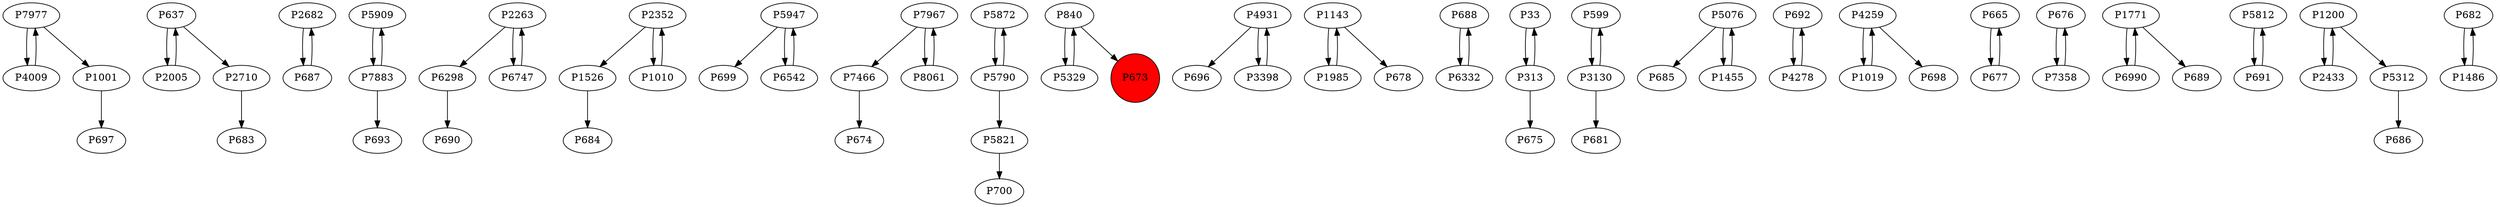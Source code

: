 digraph {
	P7977 -> P4009
	P637 -> P2005
	P4009 -> P7977
	P2682 -> P687
	P5909 -> P7883
	P2263 -> P6298
	P2352 -> P1526
	P5947 -> P699
	P7466 -> P674
	P5872 -> P5790
	P840 -> P5329
	P7977 -> P1001
	P4931 -> P696
	P1143 -> P1985
	P1526 -> P684
	P688 -> P6332
	P2352 -> P1010
	P7883 -> P5909
	P2710 -> P683
	P33 -> P313
	P599 -> P3130
	P5076 -> P685
	P7967 -> P8061
	P7967 -> P7466
	P5076 -> P1455
	P692 -> P4278
	P8061 -> P7967
	P1010 -> P2352
	P3130 -> P599
	P5821 -> P700
	P4259 -> P1019
	P6298 -> P690
	P6542 -> P5947
	P665 -> P677
	P2263 -> P6747
	P313 -> P33
	P676 -> P7358
	P677 -> P665
	P687 -> P2682
	P1455 -> P5076
	P1771 -> P6990
	P7883 -> P693
	P1771 -> P689
	P6747 -> P2263
	P3398 -> P4931
	P5812 -> P691
	P691 -> P5812
	P1001 -> P697
	P5312 -> P686
	P637 -> P2710
	P4931 -> P3398
	P6332 -> P688
	P682 -> P1486
	P2433 -> P1200
	P840 -> P673
	P5329 -> P840
	P1985 -> P1143
	P313 -> P675
	P4259 -> P698
	P5790 -> P5872
	P1143 -> P678
	P1019 -> P4259
	P6990 -> P1771
	P4278 -> P692
	P1486 -> P682
	P5947 -> P6542
	P7358 -> P676
	P5790 -> P5821
	P1200 -> P5312
	P1200 -> P2433
	P2005 -> P637
	P3130 -> P681
	P673 [shape=circle]
	P673 [style=filled]
	P673 [fillcolor=red]
}